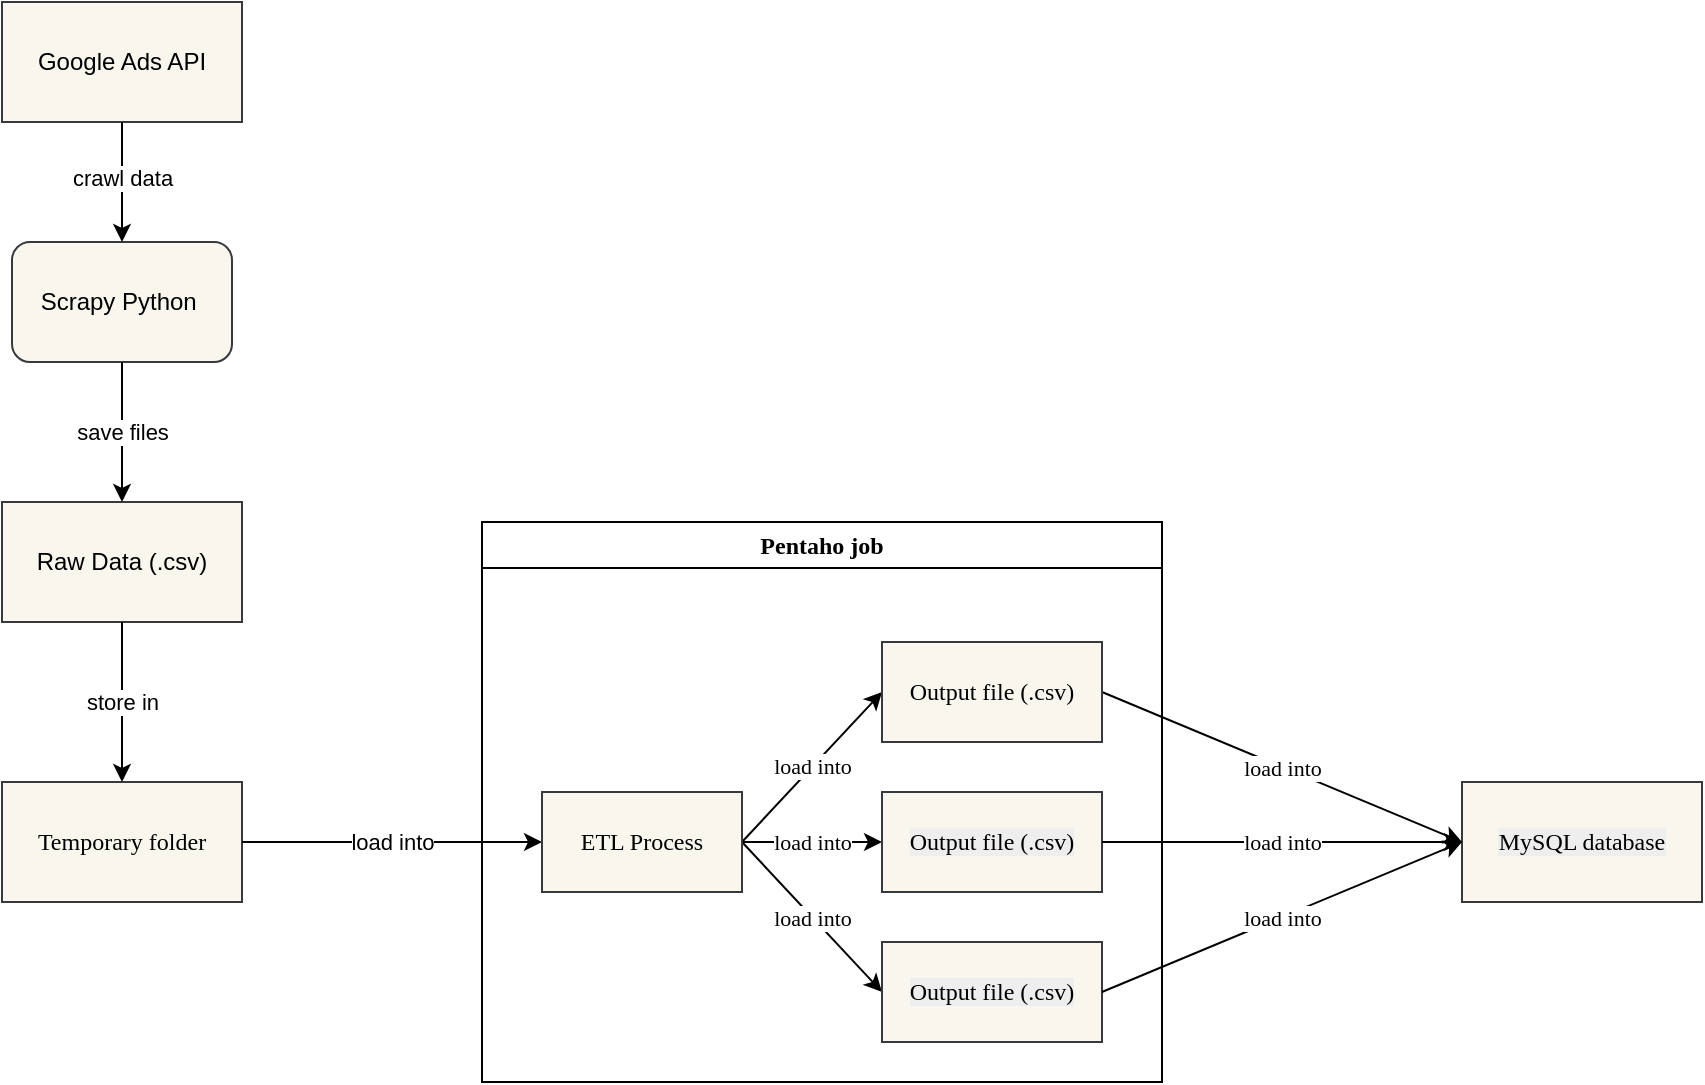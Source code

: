 <mxfile>
    <diagram id="Q910jsrseGp028aidezo" name="Page-1">
        <mxGraphModel dx="1343" dy="584" grid="0" gridSize="10" guides="1" tooltips="1" connect="1" arrows="1" fold="1" page="0" pageScale="1" pageWidth="1100" pageHeight="850" background="#ffffff" math="0" shadow="0">
            <root>
                <mxCell id="0"/>
                <mxCell id="1" parent="0"/>
                <mxCell id="2" value="&lt;font color=&quot;#000000&quot;&gt;Google Ads API&lt;/font&gt;" style="rounded=0;whiteSpace=wrap;html=1;fillColor=#f9f7ed;strokeColor=#36393d;" vertex="1" parent="1">
                    <mxGeometry x="-40" y="20" width="120" height="60" as="geometry"/>
                </mxCell>
                <mxCell id="3" value="&lt;font color=&quot;#000000&quot;&gt;Raw Data (.csv)&lt;/font&gt;" style="rounded=0;whiteSpace=wrap;html=1;flipH=1;flipV=0;fillColor=#F9F7ED;strokeColor=#36393d;" vertex="1" parent="1">
                    <mxGeometry x="-40" y="270" width="120" height="60" as="geometry"/>
                </mxCell>
                <mxCell id="4" value="&lt;font color=&quot;#000000&quot;&gt;Scrapy Python&amp;nbsp;&lt;/font&gt;" style="rounded=1;whiteSpace=wrap;html=1;fillColor=#F9F7ED;strokeColor=#36393d;" vertex="1" parent="1">
                    <mxGeometry x="-35" y="140" width="110" height="60" as="geometry"/>
                </mxCell>
                <mxCell id="6" value="&lt;font color=&quot;#000000&quot;&gt;&lt;span style=&quot;background-color: rgb(255, 255, 255);&quot;&gt;crawl data&lt;/span&gt;&lt;/font&gt;" style="endArrow=classic;html=1;exitX=0.5;exitY=1;exitDx=0;exitDy=0;entryX=0.5;entryY=0;entryDx=0;entryDy=0;strokeColor=#000000;" edge="1" parent="1" source="2" target="4">
                    <mxGeometry x="-0.067" width="50" height="50" relative="1" as="geometry">
                        <mxPoint x="520" y="100" as="sourcePoint"/>
                        <mxPoint x="570" y="50" as="targetPoint"/>
                        <mxPoint as="offset"/>
                    </mxGeometry>
                </mxCell>
                <mxCell id="7" value="&lt;span style=&quot;background-color: rgb(255, 255, 255);&quot;&gt;&lt;font color=&quot;#000000&quot;&gt;save files&lt;/font&gt;&lt;/span&gt;" style="endArrow=classic;html=1;entryX=0.5;entryY=0;entryDx=0;entryDy=0;exitX=0.5;exitY=1;exitDx=0;exitDy=0;strokeColor=#000000;" edge="1" parent="1" source="4" target="3">
                    <mxGeometry width="50" height="50" relative="1" as="geometry">
                        <mxPoint x="400" y="70" as="sourcePoint"/>
                        <mxPoint x="440" y="60" as="targetPoint"/>
                        <mxPoint as="offset"/>
                    </mxGeometry>
                </mxCell>
                <mxCell id="8" value="&lt;font color=&quot;#000000&quot; face=&quot;Times New Roman&quot;&gt;Temporary folder&lt;/font&gt;" style="rounded=0;whiteSpace=wrap;html=1;fillColor=#F9F7ED;strokeColor=#36393d;" vertex="1" parent="1">
                    <mxGeometry x="-40" y="410" width="120" height="60" as="geometry"/>
                </mxCell>
                <mxCell id="9" value="&lt;font style=&quot;background-color: rgb(255, 255, 255);&quot; color=&quot;#000000&quot;&gt;store in&lt;/font&gt;" style="endArrow=classic;html=1;exitX=0.5;exitY=1;exitDx=0;exitDy=0;entryX=0.5;entryY=0;entryDx=0;entryDy=0;strokeColor=#000000;" edge="1" parent="1" source="3" target="8">
                    <mxGeometry width="50" height="50" relative="1" as="geometry">
                        <mxPoint x="390" y="140" as="sourcePoint"/>
                        <mxPoint x="440" y="90" as="targetPoint"/>
                        <mxPoint as="offset"/>
                    </mxGeometry>
                </mxCell>
                <mxCell id="10" value="&lt;font style=&quot;background-color: rgb(255, 255, 255);&quot; color=&quot;#000000&quot;&gt;load into&lt;/font&gt;" style="endArrow=classic;html=1;exitX=1;exitY=0.5;exitDx=0;exitDy=0;entryX=0;entryY=0.5;entryDx=0;entryDy=0;strokeColor=#000000;" edge="1" parent="1" source="8" target="18">
                    <mxGeometry width="50" height="50" relative="1" as="geometry">
                        <mxPoint x="410" y="160" as="sourcePoint"/>
                        <mxPoint x="310" y="470" as="targetPoint"/>
                    </mxGeometry>
                </mxCell>
                <mxCell id="13" value="&lt;font style=&quot;background-color: rgb(238, 238, 238);&quot; color=&quot;#000000&quot;&gt;MySQL database&lt;/font&gt;" style="rounded=0;whiteSpace=wrap;html=1;fontFamily=Times New Roman;fillColor=#F9F7ED;strokeColor=#36393d;" vertex="1" parent="1">
                    <mxGeometry x="690" y="410" width="120" height="60" as="geometry"/>
                </mxCell>
                <mxCell id="16" value="&lt;font style=&quot;background-color: rgb(255, 255, 255);&quot; color=&quot;#000000&quot;&gt;load into&lt;/font&gt;" style="endArrow=classic;html=1;fontFamily=Times New Roman;entryX=0;entryY=0.5;entryDx=0;entryDy=0;exitX=1;exitY=0.5;exitDx=0;exitDy=0;strokeColor=#000000;" edge="1" parent="1" source="19" target="13">
                    <mxGeometry width="50" height="50" relative="1" as="geometry">
                        <mxPoint x="550" y="360" as="sourcePoint"/>
                        <mxPoint x="510" y="200" as="targetPoint"/>
                    </mxGeometry>
                </mxCell>
                <mxCell id="17" value="Pentaho job" style="swimlane;whiteSpace=wrap;html=1;fontFamily=Times New Roman;strokeColor=#000000;" vertex="1" parent="1">
                    <mxGeometry x="200" y="280" width="340" height="280" as="geometry"/>
                </mxCell>
                <mxCell id="20" value="&lt;font style=&quot;background-color: rgb(255, 255, 255);&quot; color=&quot;#000000&quot;&gt;load into&lt;/font&gt;" style="edgeStyle=none;html=1;fontFamily=Times New Roman;entryX=0;entryY=0.5;entryDx=0;entryDy=0;exitX=1;exitY=0.5;exitDx=0;exitDy=0;strokeColor=#000000;" edge="1" parent="17" source="18" target="19">
                    <mxGeometry relative="1" as="geometry"/>
                </mxCell>
                <mxCell id="22" value="&lt;font style=&quot;background-color: rgb(255, 255, 255);&quot; color=&quot;#000000&quot;&gt;load into&lt;/font&gt;" style="edgeStyle=none;html=1;fontFamily=Times New Roman;entryX=0;entryY=0.5;entryDx=0;entryDy=0;exitX=1;exitY=0.5;exitDx=0;exitDy=0;exitPerimeter=0;strokeColor=#000000;" edge="1" parent="17" source="18" target="21">
                    <mxGeometry relative="1" as="geometry"/>
                </mxCell>
                <mxCell id="24" value="&lt;font style=&quot;background-color: rgb(255, 255, 255);&quot; color=&quot;#000000&quot;&gt;load into&lt;/font&gt;" style="edgeStyle=none;html=1;fontFamily=Times New Roman;entryX=0;entryY=0.5;entryDx=0;entryDy=0;exitX=1;exitY=0.5;exitDx=0;exitDy=0;strokeColor=#000000;" edge="1" parent="17" source="18" target="25">
                    <mxGeometry relative="1" as="geometry"/>
                </mxCell>
                <mxCell id="18" value="&lt;font color=&quot;#000000&quot;&gt;ETL Process&lt;/font&gt;" style="rounded=0;whiteSpace=wrap;html=1;fontFamily=Times New Roman;fillColor=#F9F7ED;strokeColor=#36393d;" vertex="1" parent="17">
                    <mxGeometry x="30" y="135" width="100" height="50" as="geometry"/>
                </mxCell>
                <mxCell id="19" value="&lt;font color=&quot;#000000&quot;&gt;Output file (.csv)&lt;/font&gt;" style="whiteSpace=wrap;html=1;fontFamily=Times New Roman;rounded=0;fillColor=#F9F7ED;strokeColor=#36393d;" vertex="1" parent="17">
                    <mxGeometry x="200" y="60" width="110" height="50" as="geometry"/>
                </mxCell>
                <mxCell id="21" value="&lt;span style=&quot;font-family: &amp;quot;Times New Roman&amp;quot;; font-size: 12px; font-style: normal; font-variant-ligatures: normal; font-variant-caps: normal; font-weight: 400; letter-spacing: normal; orphans: 2; text-align: center; text-indent: 0px; text-transform: none; widows: 2; word-spacing: 0px; -webkit-text-stroke-width: 0px; text-decoration-thickness: initial; text-decoration-style: initial; text-decoration-color: initial; float: none; display: inline !important; background-color: rgb(238, 238, 238);&quot;&gt;&lt;font style=&quot;&quot; color=&quot;#000000&quot;&gt;Output file (.csv)&lt;/font&gt;&lt;/span&gt;" style="whiteSpace=wrap;html=1;fontFamily=Times New Roman;rounded=0;fillColor=#F9F7ED;strokeColor=#36393d;" vertex="1" parent="17">
                    <mxGeometry x="200" y="135" width="110" height="50" as="geometry"/>
                </mxCell>
                <mxCell id="25" value="&lt;span style=&quot;font-family: &amp;quot;Times New Roman&amp;quot;; font-size: 12px; font-style: normal; font-variant-ligatures: normal; font-variant-caps: normal; font-weight: 400; letter-spacing: normal; orphans: 2; text-align: center; text-indent: 0px; text-transform: none; widows: 2; word-spacing: 0px; -webkit-text-stroke-width: 0px; text-decoration-thickness: initial; text-decoration-style: initial; text-decoration-color: initial; float: none; display: inline !important; background-color: rgb(238, 238, 238);&quot;&gt;&lt;font style=&quot;&quot; color=&quot;#000000&quot;&gt;Output file (.csv)&lt;/font&gt;&lt;/span&gt;" style="whiteSpace=wrap;html=1;fontFamily=Times New Roman;rounded=0;fillColor=#F9F7ED;strokeColor=#36393d;" vertex="1" parent="17">
                    <mxGeometry x="200" y="210" width="110" height="50" as="geometry"/>
                </mxCell>
                <mxCell id="26" value="&lt;font style=&quot;background-color: rgb(255, 255, 255);&quot; color=&quot;#000000&quot;&gt;load into&lt;/font&gt;" style="endArrow=classic;html=1;fontFamily=Times New Roman;exitX=1;exitY=0.5;exitDx=0;exitDy=0;entryX=0;entryY=0.5;entryDx=0;entryDy=0;strokeColor=#000000;" edge="1" parent="1" source="21" target="13">
                    <mxGeometry width="50" height="50" relative="1" as="geometry">
                        <mxPoint x="530" y="360" as="sourcePoint"/>
                        <mxPoint x="740" y="420" as="targetPoint"/>
                    </mxGeometry>
                </mxCell>
                <mxCell id="27" value="&lt;font style=&quot;background-color: rgb(255, 255, 255);&quot; color=&quot;#000000&quot;&gt;load into&lt;/font&gt;" style="endArrow=classic;html=1;fontFamily=Times New Roman;exitX=1;exitY=0.5;exitDx=0;exitDy=0;entryX=0;entryY=0.5;entryDx=0;entryDy=0;strokeColor=#000000;" edge="1" parent="1" source="25" target="13">
                    <mxGeometry width="50" height="50" relative="1" as="geometry">
                        <mxPoint x="540" y="370" as="sourcePoint"/>
                        <mxPoint x="740" y="420" as="targetPoint"/>
                    </mxGeometry>
                </mxCell>
            </root>
        </mxGraphModel>
    </diagram>
</mxfile>